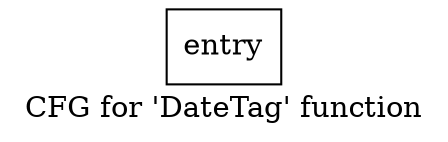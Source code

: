 digraph "CFG for 'DateTag' function" {
	label="CFG for 'DateTag' function";

	Node0x1c68150 [shape=record,label="{entry}"];
}
